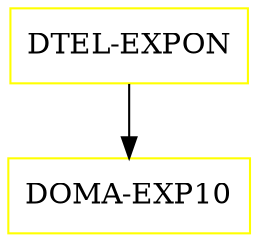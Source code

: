 digraph G {
  "DTEL-EXPON" [shape=box,color=yellow];
  "DOMA-EXP10" [shape=box,color=yellow,URL="./DOMA_EXP10.html"];
  "DTEL-EXPON" -> "DOMA-EXP10";
}
